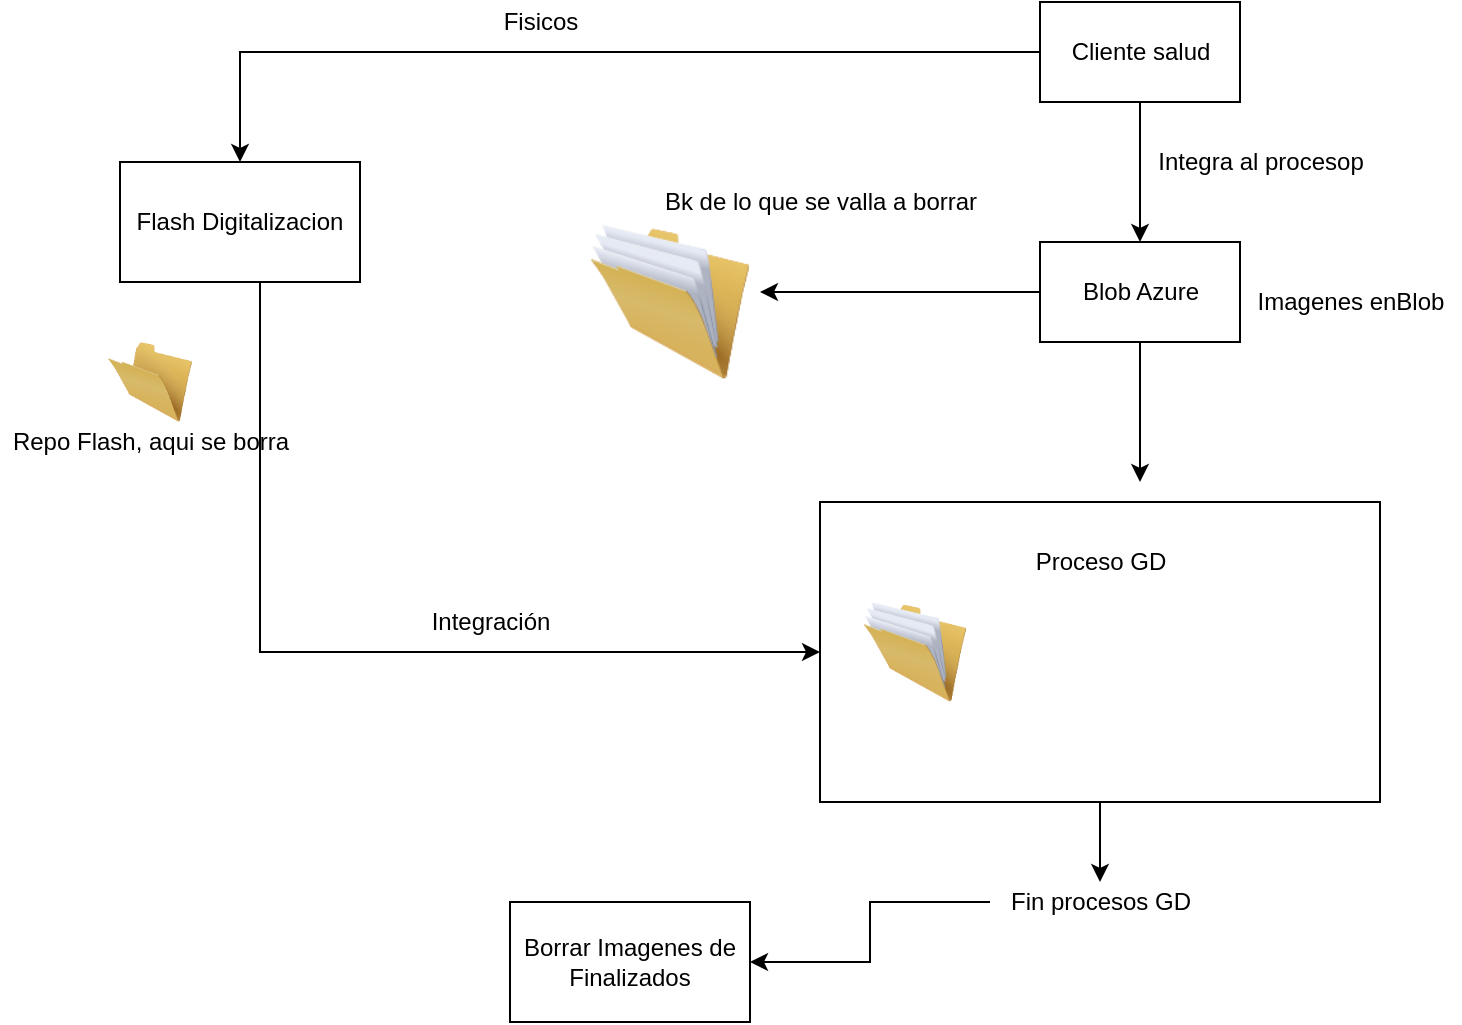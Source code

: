<mxfile version="14.3.2" type="device"><diagram id="5jN-DfDI62m1vFNs7cav" name="Page-1"><mxGraphModel dx="868" dy="425" grid="1" gridSize="10" guides="1" tooltips="1" connect="1" arrows="1" fold="1" page="1" pageScale="1" pageWidth="827" pageHeight="1169" math="0" shadow="0"><root><mxCell id="0"/><mxCell id="1" parent="0"/><mxCell id="DOBqbbdyE5470_Dta0y9-35" value="" style="edgeStyle=orthogonalEdgeStyle;rounded=0;orthogonalLoop=1;jettySize=auto;html=1;" edge="1" parent="1" source="DOBqbbdyE5470_Dta0y9-16"><mxGeometry relative="1" as="geometry"><mxPoint x="380" y="175" as="targetPoint"/></mxGeometry></mxCell><mxCell id="DOBqbbdyE5470_Dta0y9-16" value="Blob Azure" style="html=1;dashed=0;whitespace=wrap;" vertex="1" parent="1"><mxGeometry x="520" y="150" width="100" height="50" as="geometry"/></mxCell><mxCell id="DOBqbbdyE5470_Dta0y9-27" style="edgeStyle=orthogonalEdgeStyle;rounded=0;orthogonalLoop=1;jettySize=auto;html=1;" edge="1" parent="1" source="DOBqbbdyE5470_Dta0y9-17" target="DOBqbbdyE5470_Dta0y9-26"><mxGeometry relative="1" as="geometry"><mxPoint x="120" y="80" as="targetPoint"/></mxGeometry></mxCell><mxCell id="DOBqbbdyE5470_Dta0y9-17" value="Cliente salud" style="html=1;dashed=0;whitespace=wrap;" vertex="1" parent="1"><mxGeometry x="520" y="30" width="100" height="50" as="geometry"/></mxCell><mxCell id="DOBqbbdyE5470_Dta0y9-18" value="" style="endArrow=classic;html=1;exitX=0.5;exitY=1;exitDx=0;exitDy=0;entryX=0.5;entryY=0;entryDx=0;entryDy=0;" edge="1" parent="1" source="DOBqbbdyE5470_Dta0y9-17" target="DOBqbbdyE5470_Dta0y9-16"><mxGeometry width="50" height="50" relative="1" as="geometry"><mxPoint x="360" y="220" as="sourcePoint"/><mxPoint x="410" y="170" as="targetPoint"/></mxGeometry></mxCell><mxCell id="DOBqbbdyE5470_Dta0y9-25" style="edgeStyle=orthogonalEdgeStyle;rounded=0;orthogonalLoop=1;jettySize=auto;html=1;" edge="1" parent="1" source="DOBqbbdyE5470_Dta0y9-19" target="DOBqbbdyE5470_Dta0y9-24"><mxGeometry relative="1" as="geometry"/></mxCell><mxCell id="DOBqbbdyE5470_Dta0y9-19" value="" style="rounded=0;whiteSpace=wrap;html=1;" vertex="1" parent="1"><mxGeometry x="410" y="280" width="280" height="150" as="geometry"/></mxCell><mxCell id="DOBqbbdyE5470_Dta0y9-20" value="" style="endArrow=classic;html=1;exitX=0.5;exitY=1;exitDx=0;exitDy=0;" edge="1" parent="1" source="DOBqbbdyE5470_Dta0y9-16"><mxGeometry width="50" height="50" relative="1" as="geometry"><mxPoint x="430" y="230" as="sourcePoint"/><mxPoint x="570" y="270" as="targetPoint"/></mxGeometry></mxCell><mxCell id="DOBqbbdyE5470_Dta0y9-21" value="Integra al procesop&lt;br&gt;" style="text;html=1;align=center;verticalAlign=middle;resizable=0;points=[];autosize=1;" vertex="1" parent="1"><mxGeometry x="570" y="100" width="120" height="20" as="geometry"/></mxCell><mxCell id="DOBqbbdyE5470_Dta0y9-22" value="Imagenes enBlob" style="text;html=1;align=center;verticalAlign=middle;resizable=0;points=[];autosize=1;" vertex="1" parent="1"><mxGeometry x="620" y="170" width="110" height="20" as="geometry"/></mxCell><mxCell id="DOBqbbdyE5470_Dta0y9-23" value="Proceso GD" style="text;html=1;align=center;verticalAlign=middle;resizable=0;points=[];autosize=1;" vertex="1" parent="1"><mxGeometry x="510" y="300" width="80" height="20" as="geometry"/></mxCell><mxCell id="DOBqbbdyE5470_Dta0y9-39" style="edgeStyle=orthogonalEdgeStyle;rounded=0;orthogonalLoop=1;jettySize=auto;html=1;entryX=1;entryY=0.5;entryDx=0;entryDy=0;" edge="1" parent="1" source="DOBqbbdyE5470_Dta0y9-24" target="DOBqbbdyE5470_Dta0y9-38"><mxGeometry relative="1" as="geometry"/></mxCell><mxCell id="DOBqbbdyE5470_Dta0y9-24" value="Fin procesos GD" style="text;html=1;align=center;verticalAlign=middle;resizable=0;points=[];autosize=1;" vertex="1" parent="1"><mxGeometry x="495" y="470" width="110" height="20" as="geometry"/></mxCell><mxCell id="DOBqbbdyE5470_Dta0y9-29" style="edgeStyle=orthogonalEdgeStyle;rounded=0;orthogonalLoop=1;jettySize=auto;html=1;entryX=0;entryY=0.5;entryDx=0;entryDy=0;" edge="1" parent="1" source="DOBqbbdyE5470_Dta0y9-26" target="DOBqbbdyE5470_Dta0y9-19"><mxGeometry relative="1" as="geometry"><mxPoint x="120" y="360" as="targetPoint"/><Array as="points"><mxPoint x="130" y="355"/></Array></mxGeometry></mxCell><mxCell id="DOBqbbdyE5470_Dta0y9-26" value="Flash Digitalizacion" style="rounded=0;whiteSpace=wrap;html=1;" vertex="1" parent="1"><mxGeometry x="60" y="110" width="120" height="60" as="geometry"/></mxCell><mxCell id="DOBqbbdyE5470_Dta0y9-28" value="Fisicos" style="text;html=1;align=center;verticalAlign=middle;resizable=0;points=[];autosize=1;" vertex="1" parent="1"><mxGeometry x="245" y="30" width="50" height="20" as="geometry"/></mxCell><mxCell id="DOBqbbdyE5470_Dta0y9-30" value="Integración" style="text;html=1;align=center;verticalAlign=middle;resizable=0;points=[];autosize=1;" vertex="1" parent="1"><mxGeometry x="210" y="330" width="70" height="20" as="geometry"/></mxCell><mxCell id="DOBqbbdyE5470_Dta0y9-31" value="" style="image;html=1;image=img/lib/clip_art/general/Empty_Folder_128x128.png" vertex="1" parent="1"><mxGeometry x="40" y="200" width="70" height="40" as="geometry"/></mxCell><mxCell id="DOBqbbdyE5470_Dta0y9-32" value="" style="image;html=1;image=img/lib/clip_art/general/Full_Folder_128x128.png" vertex="1" parent="1"><mxGeometry x="430" y="330" width="55" height="50" as="geometry"/></mxCell><mxCell id="DOBqbbdyE5470_Dta0y9-33" value="Repo Flash, aqui se borra" style="text;html=1;align=center;verticalAlign=middle;resizable=0;points=[];autosize=1;" vertex="1" parent="1"><mxGeometry y="240" width="150" height="20" as="geometry"/></mxCell><mxCell id="DOBqbbdyE5470_Dta0y9-36" value="" style="image;html=1;image=img/lib/clip_art/general/Full_Folder_128x128.png" vertex="1" parent="1"><mxGeometry x="295" y="140" width="80" height="80" as="geometry"/></mxCell><mxCell id="DOBqbbdyE5470_Dta0y9-37" value="Bk de lo que se valla a borrar" style="text;html=1;align=center;verticalAlign=middle;resizable=0;points=[];autosize=1;" vertex="1" parent="1"><mxGeometry x="325" y="120" width="170" height="20" as="geometry"/></mxCell><mxCell id="DOBqbbdyE5470_Dta0y9-38" value="Borrar Imagenes de Finalizados" style="whiteSpace=wrap;html=1;" vertex="1" parent="1"><mxGeometry x="255" y="480" width="120" height="60" as="geometry"/></mxCell></root></mxGraphModel></diagram></mxfile>